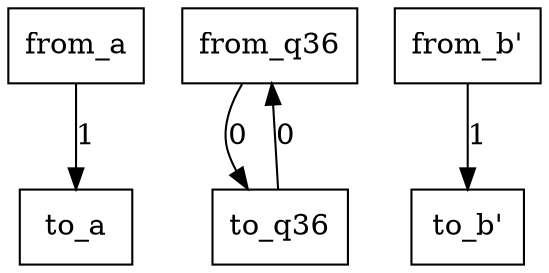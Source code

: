 digraph {
    graph [rankdir=TB
          ,bgcolor=transparent];
    node [shape=box
         ,fillcolor=white
         ,style=filled];
    0 [label=<from_a>];
    1 [label=<from_q36>];
    2 [label=<from_b'>];
    3 [label=<to_a>];
    4 [label=<to_q36>];
    5 [label=<to_b'>];
    0 -> 3 [label=1];
    1 -> 4 [label=0];
    2 -> 5 [label=1];
    4 -> 1 [label=0];
}